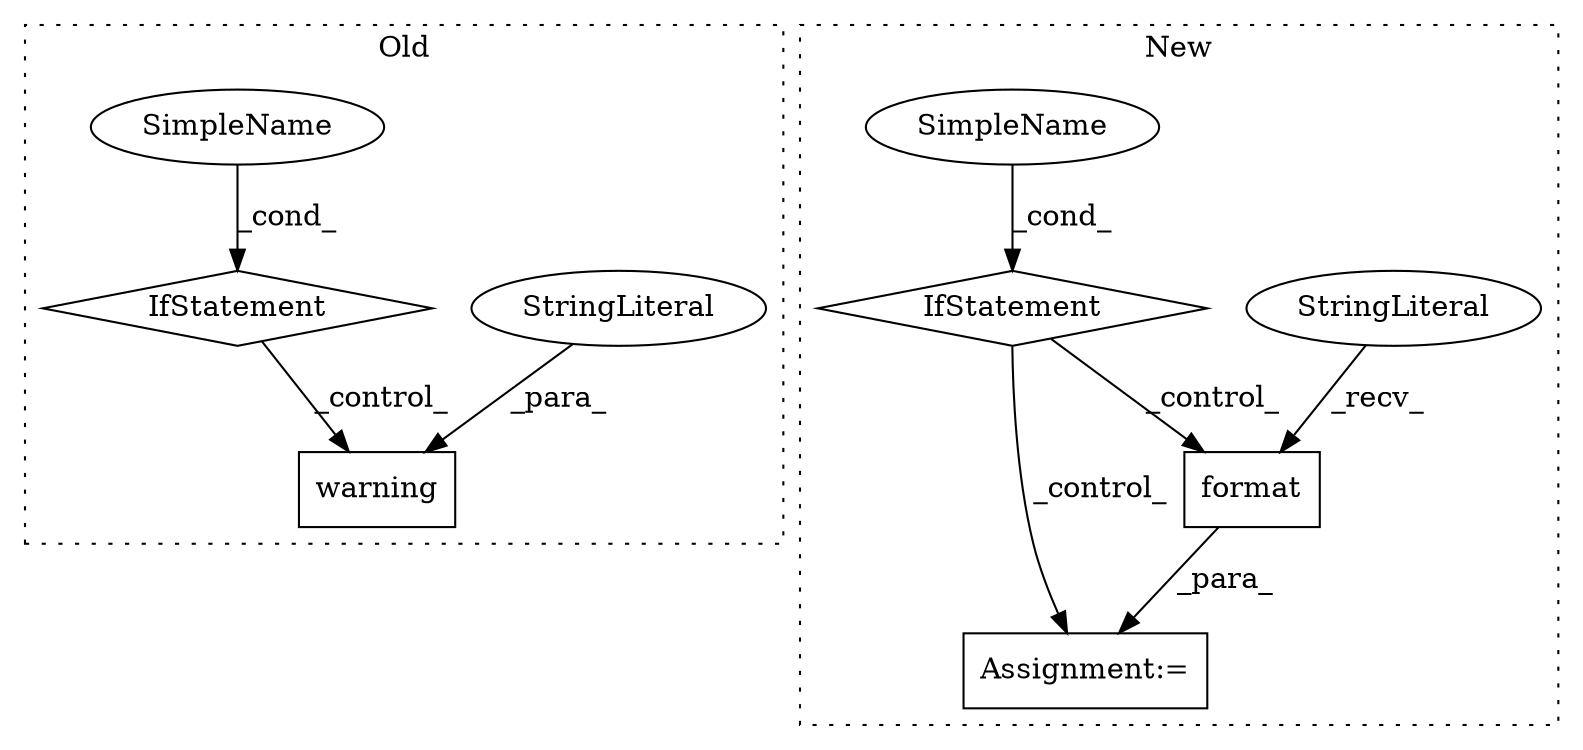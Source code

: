 digraph G {
subgraph cluster0 {
1 [label="warning" a="32" s="946,1192" l="8,1" shape="box"];
4 [label="StringLiteral" a="45" s="954" l="213" shape="ellipse"];
7 [label="IfStatement" a="25" s="897,928" l="4,2" shape="diamond"];
8 [label="SimpleName" a="42" s="" l="" shape="ellipse"];
label = "Old";
style="dotted";
}
subgraph cluster1 {
2 [label="format" a="32" s="1996,2065" l="7,1" shape="box"];
3 [label="StringLiteral" a="45" s="1699" l="296" shape="ellipse"];
5 [label="IfStatement" a="25" s="1640,1681" l="4,2" shape="diamond"];
6 [label="SimpleName" a="42" s="" l="" shape="ellipse"];
9 [label="Assignment:=" a="7" s="1698" l="1" shape="box"];
label = "New";
style="dotted";
}
2 -> 9 [label="_para_"];
3 -> 2 [label="_recv_"];
4 -> 1 [label="_para_"];
5 -> 9 [label="_control_"];
5 -> 2 [label="_control_"];
6 -> 5 [label="_cond_"];
7 -> 1 [label="_control_"];
8 -> 7 [label="_cond_"];
}